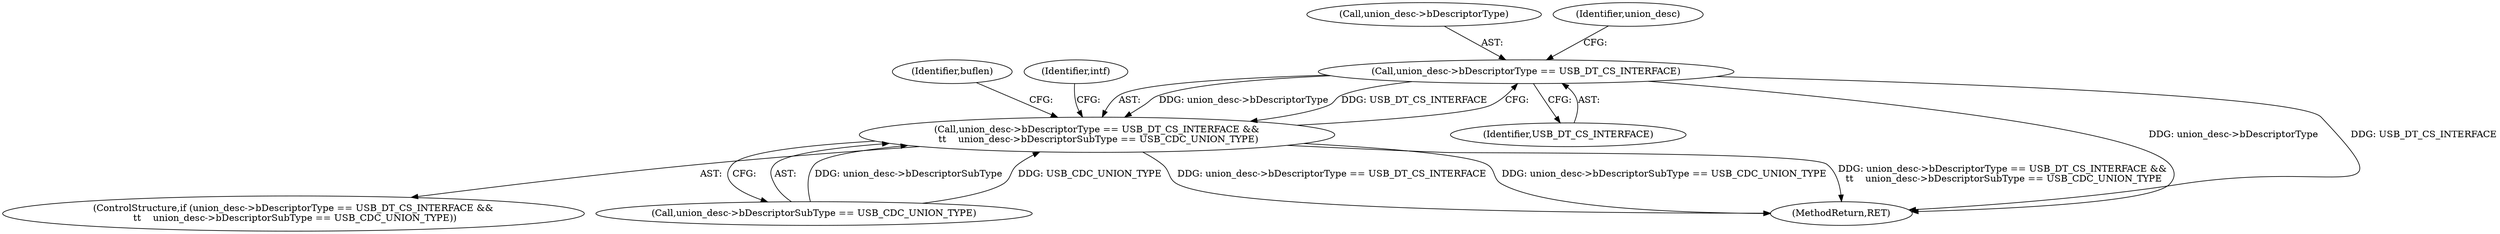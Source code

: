 digraph "0_linux_ea04efee7635c9120d015dcdeeeb6988130cb67a@pointer" {
"1000156" [label="(Call,union_desc->bDescriptorType == USB_DT_CS_INTERFACE)"];
"1000155" [label="(Call,union_desc->bDescriptorType == USB_DT_CS_INTERFACE &&\n \t\t    union_desc->bDescriptorSubType == USB_CDC_UNION_TYPE)"];
"1000156" [label="(Call,union_desc->bDescriptorType == USB_DT_CS_INTERFACE)"];
"1000176" [label="(Identifier,buflen)"];
"1000154" [label="(ControlStructure,if (union_desc->bDescriptorType == USB_DT_CS_INTERFACE &&\n \t\t    union_desc->bDescriptorSubType == USB_CDC_UNION_TYPE))"];
"1000157" [label="(Call,union_desc->bDescriptorType)"];
"1000163" [label="(Identifier,union_desc)"];
"1000155" [label="(Call,union_desc->bDescriptorType == USB_DT_CS_INTERFACE &&\n \t\t    union_desc->bDescriptorSubType == USB_CDC_UNION_TYPE)"];
"1000160" [label="(Identifier,USB_DT_CS_INTERFACE)"];
"1000170" [label="(Identifier,intf)"];
"1000161" [label="(Call,union_desc->bDescriptorSubType == USB_CDC_UNION_TYPE)"];
"1000193" [label="(MethodReturn,RET)"];
"1000156" -> "1000155"  [label="AST: "];
"1000156" -> "1000160"  [label="CFG: "];
"1000157" -> "1000156"  [label="AST: "];
"1000160" -> "1000156"  [label="AST: "];
"1000163" -> "1000156"  [label="CFG: "];
"1000155" -> "1000156"  [label="CFG: "];
"1000156" -> "1000193"  [label="DDG: union_desc->bDescriptorType"];
"1000156" -> "1000193"  [label="DDG: USB_DT_CS_INTERFACE"];
"1000156" -> "1000155"  [label="DDG: union_desc->bDescriptorType"];
"1000156" -> "1000155"  [label="DDG: USB_DT_CS_INTERFACE"];
"1000155" -> "1000154"  [label="AST: "];
"1000155" -> "1000161"  [label="CFG: "];
"1000161" -> "1000155"  [label="AST: "];
"1000170" -> "1000155"  [label="CFG: "];
"1000176" -> "1000155"  [label="CFG: "];
"1000155" -> "1000193"  [label="DDG: union_desc->bDescriptorType == USB_DT_CS_INTERFACE"];
"1000155" -> "1000193"  [label="DDG: union_desc->bDescriptorSubType == USB_CDC_UNION_TYPE"];
"1000155" -> "1000193"  [label="DDG: union_desc->bDescriptorType == USB_DT_CS_INTERFACE &&\n \t\t    union_desc->bDescriptorSubType == USB_CDC_UNION_TYPE"];
"1000161" -> "1000155"  [label="DDG: union_desc->bDescriptorSubType"];
"1000161" -> "1000155"  [label="DDG: USB_CDC_UNION_TYPE"];
}
